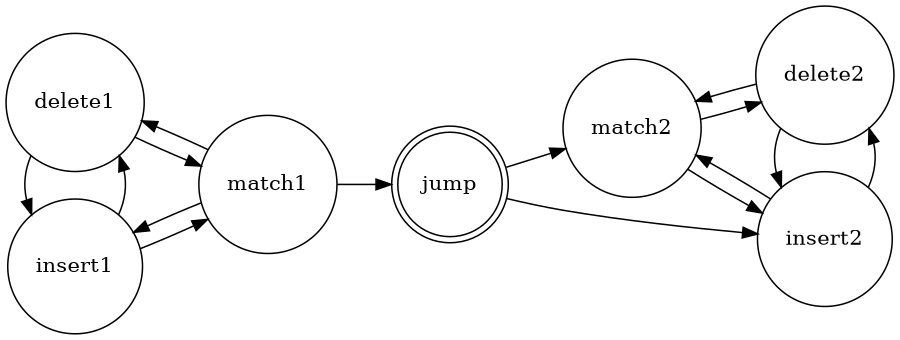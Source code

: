 
digraph jump_aligner {
        rankdir=LR;
        size="6,3"
        //node [shape = none, width=0, height=0, label=""] p1;
        node [shape = doublecircle]; jump
        node [shape = circle];
        //LR_8 -> LR_5 [ label = "S(a)" ];
{rank=min; insert1 -> delete1;}
{rank=max; insert2 -> delete2;}
        delete1 -> insert1;
        insert1 -> match1;
        delete1 -> match1;
        match1 -> insert1;
        match1 -> delete1;
        match1 -> jump;
        jump -> match2
        jump -> insert2
        match2 -> insert2
        match2 -> delete2
        insert2 -> match2
        delete2 -> match2
        delete2 -> insert2
}
